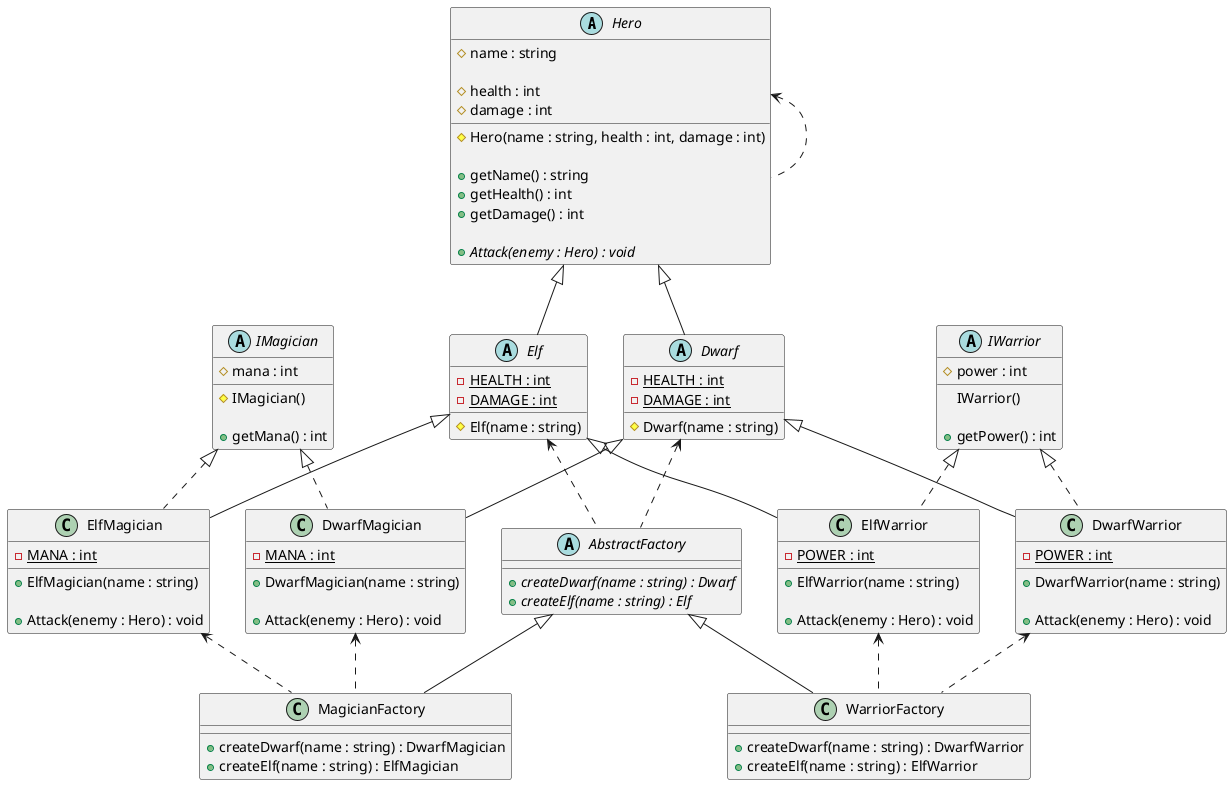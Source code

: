 ﻿@startuml
'https://plantuml.com/class-diagram

Hero <.. Hero
abstract class Hero {
# name : string

# health : int
# damage : int

# Hero(name : string, health : int, damage : int)

+ getName() : string
+ getHealth() : int
+ getDamage() : int

+ {abstract} Attack(enemy : Hero) : void
}

abstract IMagician {
# mana : int

# IMagician()

+ getMana() : int
}

abstract IWarrior {
# power : int

IWarrior()

+ getPower() : int
}

Hero <|-- Dwarf
abstract class Dwarf {
- {static} HEALTH : int
- {static} DAMAGE : int

# Dwarf(name : string)
}

Hero <|-- Elf
abstract class Elf {
- {static} HEALTH : int
- {static} DAMAGE : int

# Elf(name : string)
}

Dwarf <|-- DwarfMagician
IMagician <|.. DwarfMagician
class DwarfMagician {
- {static} MANA : int

+ DwarfMagician(name : string)

+ Attack(enemy : Hero) : void
}

Dwarf <|-- DwarfWarrior
IWarrior <|.. DwarfWarrior
class DwarfWarrior {
- {static} POWER : int

+ DwarfWarrior(name : string)

+ Attack(enemy : Hero) : void
}

Elf <|-- ElfMagician
IMagician <|.. ElfMagician
class ElfMagician {
- {static} MANA : int

+ ElfMagician(name : string)

+ Attack(enemy : Hero) : void
}

Elf <|-- ElfWarrior
IWarrior <|.. ElfWarrior
class ElfWarrior {
- {static} POWER : int

+ ElfWarrior(name : string)

+ Attack(enemy : Hero) : void
}

Dwarf <.. AbstractFactory
Elf <.. AbstractFactory
abstract class AbstractFactory{
+ {abstract} createDwarf(name : string) : Dwarf
+ {abstract} createElf(name : string) : Elf
}

AbstractFactory <|-- MagicianFactory
DwarfMagician <.. MagicianFactory
ElfMagician <.. MagicianFactory
class MagicianFactory {
+ createDwarf(name : string) : DwarfMagician
+ createElf(name : string) : ElfMagician
}

AbstractFactory <|-- WarriorFactory
DwarfWarrior <.. WarriorFactory
ElfWarrior <.. WarriorFactory
class WarriorFactory {
+ createDwarf(name : string) : DwarfWarrior
+ createElf(name : string) : ElfWarrior
}

@enduml